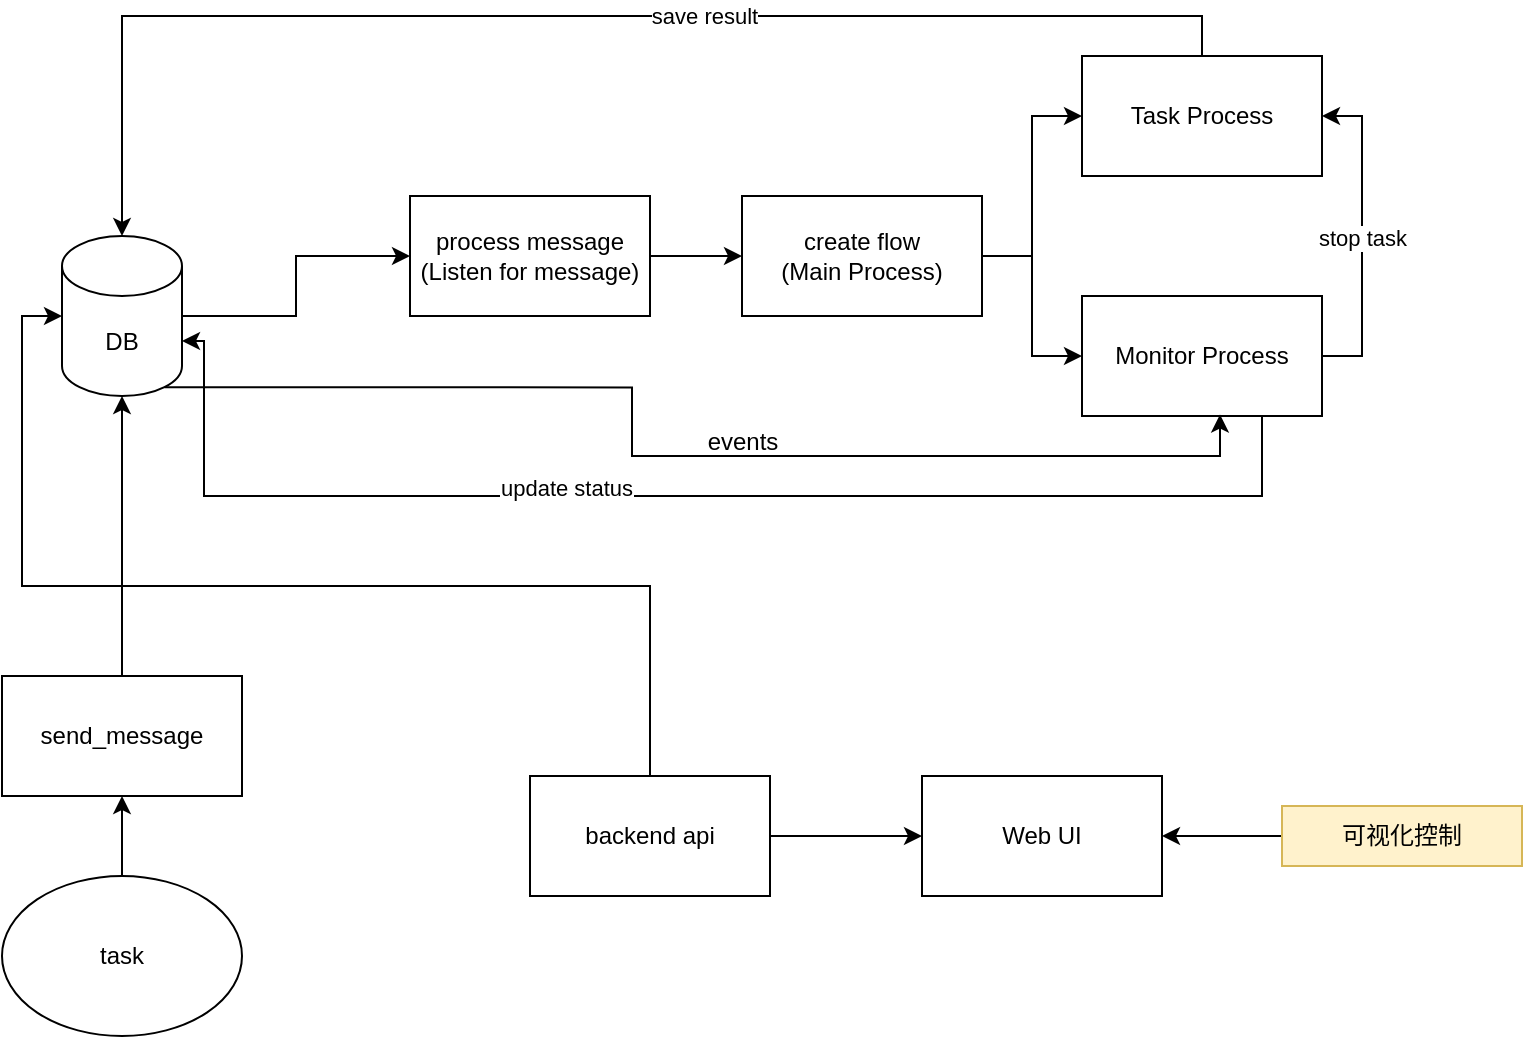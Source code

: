 <mxfile version="24.2.2" type="github">
  <diagram name="第 1 页" id="51GR4-OFMTt2PiQBixg9">
    <mxGraphModel dx="1259" dy="655" grid="1" gridSize="10" guides="1" tooltips="1" connect="1" arrows="1" fold="1" page="1" pageScale="1" pageWidth="827" pageHeight="1169" math="0" shadow="0">
      <root>
        <mxCell id="0" />
        <mxCell id="1" parent="0" />
        <mxCell id="D0us4YBEkCv0PDZvwHhe-9" style="edgeStyle=orthogonalEdgeStyle;rounded=0;orthogonalLoop=1;jettySize=auto;html=1;exitX=1;exitY=0.5;exitDx=0;exitDy=0;exitPerimeter=0;entryX=0;entryY=0.5;entryDx=0;entryDy=0;" edge="1" parent="1" source="D0us4YBEkCv0PDZvwHhe-2" target="D0us4YBEkCv0PDZvwHhe-8">
          <mxGeometry relative="1" as="geometry" />
        </mxCell>
        <mxCell id="D0us4YBEkCv0PDZvwHhe-2" value="DB" style="shape=cylinder3;whiteSpace=wrap;html=1;boundedLbl=1;backgroundOutline=1;size=15;" vertex="1" parent="1">
          <mxGeometry x="120" y="230" width="60" height="80" as="geometry" />
        </mxCell>
        <mxCell id="D0us4YBEkCv0PDZvwHhe-3" value="send_message" style="rounded=0;whiteSpace=wrap;html=1;" vertex="1" parent="1">
          <mxGeometry x="90" y="450" width="120" height="60" as="geometry" />
        </mxCell>
        <mxCell id="D0us4YBEkCv0PDZvwHhe-5" style="edgeStyle=orthogonalEdgeStyle;rounded=0;orthogonalLoop=1;jettySize=auto;html=1;exitX=0.5;exitY=0;exitDx=0;exitDy=0;entryX=0.5;entryY=1;entryDx=0;entryDy=0;" edge="1" parent="1" source="D0us4YBEkCv0PDZvwHhe-4" target="D0us4YBEkCv0PDZvwHhe-3">
          <mxGeometry relative="1" as="geometry" />
        </mxCell>
        <mxCell id="D0us4YBEkCv0PDZvwHhe-4" value="task" style="ellipse;whiteSpace=wrap;html=1;" vertex="1" parent="1">
          <mxGeometry x="90" y="550" width="120" height="80" as="geometry" />
        </mxCell>
        <mxCell id="D0us4YBEkCv0PDZvwHhe-6" style="edgeStyle=orthogonalEdgeStyle;rounded=0;orthogonalLoop=1;jettySize=auto;html=1;exitX=0.5;exitY=0;exitDx=0;exitDy=0;entryX=0.5;entryY=1;entryDx=0;entryDy=0;entryPerimeter=0;" edge="1" parent="1" source="D0us4YBEkCv0PDZvwHhe-3" target="D0us4YBEkCv0PDZvwHhe-2">
          <mxGeometry relative="1" as="geometry" />
        </mxCell>
        <mxCell id="D0us4YBEkCv0PDZvwHhe-11" style="edgeStyle=orthogonalEdgeStyle;rounded=0;orthogonalLoop=1;jettySize=auto;html=1;exitX=1;exitY=0.5;exitDx=0;exitDy=0;" edge="1" parent="1" source="D0us4YBEkCv0PDZvwHhe-8" target="D0us4YBEkCv0PDZvwHhe-10">
          <mxGeometry relative="1" as="geometry" />
        </mxCell>
        <mxCell id="D0us4YBEkCv0PDZvwHhe-8" value="process message&lt;br&gt;(Listen for message)" style="rounded=0;whiteSpace=wrap;html=1;" vertex="1" parent="1">
          <mxGeometry x="294" y="210" width="120" height="60" as="geometry" />
        </mxCell>
        <mxCell id="D0us4YBEkCv0PDZvwHhe-14" style="edgeStyle=orthogonalEdgeStyle;rounded=0;orthogonalLoop=1;jettySize=auto;html=1;exitX=1;exitY=0.5;exitDx=0;exitDy=0;entryX=0;entryY=0.5;entryDx=0;entryDy=0;" edge="1" parent="1" source="D0us4YBEkCv0PDZvwHhe-10" target="D0us4YBEkCv0PDZvwHhe-12">
          <mxGeometry relative="1" as="geometry" />
        </mxCell>
        <mxCell id="D0us4YBEkCv0PDZvwHhe-15" style="edgeStyle=orthogonalEdgeStyle;rounded=0;orthogonalLoop=1;jettySize=auto;html=1;exitX=1;exitY=0.5;exitDx=0;exitDy=0;" edge="1" parent="1" source="D0us4YBEkCv0PDZvwHhe-10" target="D0us4YBEkCv0PDZvwHhe-13">
          <mxGeometry relative="1" as="geometry" />
        </mxCell>
        <mxCell id="D0us4YBEkCv0PDZvwHhe-10" value="create flow&lt;br&gt;(Main Process)" style="rounded=0;whiteSpace=wrap;html=1;" vertex="1" parent="1">
          <mxGeometry x="460" y="210" width="120" height="60" as="geometry" />
        </mxCell>
        <mxCell id="D0us4YBEkCv0PDZvwHhe-12" value="Task Process" style="rounded=0;whiteSpace=wrap;html=1;" vertex="1" parent="1">
          <mxGeometry x="630" y="140" width="120" height="60" as="geometry" />
        </mxCell>
        <mxCell id="D0us4YBEkCv0PDZvwHhe-25" style="edgeStyle=orthogonalEdgeStyle;rounded=0;orthogonalLoop=1;jettySize=auto;html=1;exitX=1;exitY=0.5;exitDx=0;exitDy=0;entryX=1;entryY=0.5;entryDx=0;entryDy=0;" edge="1" parent="1" source="D0us4YBEkCv0PDZvwHhe-13" target="D0us4YBEkCv0PDZvwHhe-12">
          <mxGeometry relative="1" as="geometry" />
        </mxCell>
        <mxCell id="D0us4YBEkCv0PDZvwHhe-26" value="stop task" style="edgeLabel;html=1;align=center;verticalAlign=middle;resizable=0;points=[];" vertex="1" connectable="0" parent="D0us4YBEkCv0PDZvwHhe-25">
          <mxGeometry x="-0.008" relative="1" as="geometry">
            <mxPoint as="offset" />
          </mxGeometry>
        </mxCell>
        <mxCell id="D0us4YBEkCv0PDZvwHhe-31" style="edgeStyle=orthogonalEdgeStyle;rounded=0;orthogonalLoop=1;jettySize=auto;html=1;exitX=0.75;exitY=1;exitDx=0;exitDy=0;entryX=1;entryY=0;entryDx=0;entryDy=52.5;entryPerimeter=0;" edge="1" parent="1" source="D0us4YBEkCv0PDZvwHhe-13" target="D0us4YBEkCv0PDZvwHhe-2">
          <mxGeometry relative="1" as="geometry">
            <mxPoint x="190" y="400" as="targetPoint" />
            <Array as="points">
              <mxPoint x="720" y="360" />
              <mxPoint x="191" y="360" />
              <mxPoint x="191" y="283" />
            </Array>
          </mxGeometry>
        </mxCell>
        <mxCell id="D0us4YBEkCv0PDZvwHhe-32" value="update status" style="edgeLabel;html=1;align=center;verticalAlign=middle;resizable=0;points=[];" vertex="1" connectable="0" parent="D0us4YBEkCv0PDZvwHhe-31">
          <mxGeometry x="0.18" y="-4" relative="1" as="geometry">
            <mxPoint as="offset" />
          </mxGeometry>
        </mxCell>
        <mxCell id="D0us4YBEkCv0PDZvwHhe-13" value="Monitor Process" style="rounded=0;whiteSpace=wrap;html=1;" vertex="1" parent="1">
          <mxGeometry x="630" y="260" width="120" height="60" as="geometry" />
        </mxCell>
        <mxCell id="D0us4YBEkCv0PDZvwHhe-23" style="edgeStyle=orthogonalEdgeStyle;rounded=0;orthogonalLoop=1;jettySize=auto;html=1;exitX=0.855;exitY=1;exitDx=0;exitDy=-4.35;exitPerimeter=0;entryX=0.575;entryY=0.988;entryDx=0;entryDy=0;entryPerimeter=0;" edge="1" parent="1" source="D0us4YBEkCv0PDZvwHhe-2" target="D0us4YBEkCv0PDZvwHhe-13">
          <mxGeometry relative="1" as="geometry" />
        </mxCell>
        <mxCell id="D0us4YBEkCv0PDZvwHhe-24" value="events" style="text;html=1;align=center;verticalAlign=middle;resizable=0;points=[];autosize=1;strokeColor=none;fillColor=none;" vertex="1" parent="1">
          <mxGeometry x="430" y="318" width="60" height="30" as="geometry" />
        </mxCell>
        <mxCell id="D0us4YBEkCv0PDZvwHhe-27" style="edgeStyle=orthogonalEdgeStyle;rounded=0;orthogonalLoop=1;jettySize=auto;html=1;exitX=0.5;exitY=0;exitDx=0;exitDy=0;entryX=0.5;entryY=0;entryDx=0;entryDy=0;entryPerimeter=0;" edge="1" parent="1" source="D0us4YBEkCv0PDZvwHhe-12" target="D0us4YBEkCv0PDZvwHhe-2">
          <mxGeometry relative="1" as="geometry" />
        </mxCell>
        <mxCell id="D0us4YBEkCv0PDZvwHhe-30" value="save result" style="edgeLabel;html=1;align=center;verticalAlign=middle;resizable=0;points=[];" vertex="1" connectable="0" parent="D0us4YBEkCv0PDZvwHhe-27">
          <mxGeometry x="-0.197" relative="1" as="geometry">
            <mxPoint as="offset" />
          </mxGeometry>
        </mxCell>
        <mxCell id="D0us4YBEkCv0PDZvwHhe-36" style="edgeStyle=orthogonalEdgeStyle;rounded=0;orthogonalLoop=1;jettySize=auto;html=1;exitX=1;exitY=0.5;exitDx=0;exitDy=0;entryX=0;entryY=0.5;entryDx=0;entryDy=0;" edge="1" parent="1" source="D0us4YBEkCv0PDZvwHhe-33" target="D0us4YBEkCv0PDZvwHhe-35">
          <mxGeometry relative="1" as="geometry" />
        </mxCell>
        <mxCell id="D0us4YBEkCv0PDZvwHhe-33" value="backend api" style="rounded=0;whiteSpace=wrap;html=1;" vertex="1" parent="1">
          <mxGeometry x="354" y="500" width="120" height="60" as="geometry" />
        </mxCell>
        <mxCell id="D0us4YBEkCv0PDZvwHhe-35" value="Web UI" style="rounded=0;whiteSpace=wrap;html=1;" vertex="1" parent="1">
          <mxGeometry x="550" y="500" width="120" height="60" as="geometry" />
        </mxCell>
        <mxCell id="D0us4YBEkCv0PDZvwHhe-39" style="edgeStyle=orthogonalEdgeStyle;rounded=0;orthogonalLoop=1;jettySize=auto;html=1;exitX=0;exitY=0.5;exitDx=0;exitDy=0;" edge="1" parent="1" source="D0us4YBEkCv0PDZvwHhe-37" target="D0us4YBEkCv0PDZvwHhe-35">
          <mxGeometry relative="1" as="geometry" />
        </mxCell>
        <mxCell id="D0us4YBEkCv0PDZvwHhe-37" value="可视化控制" style="text;html=1;align=center;verticalAlign=middle;whiteSpace=wrap;rounded=0;fillColor=#fff2cc;strokeColor=#d6b656;" vertex="1" parent="1">
          <mxGeometry x="730" y="515" width="120" height="30" as="geometry" />
        </mxCell>
        <mxCell id="D0us4YBEkCv0PDZvwHhe-38" style="edgeStyle=orthogonalEdgeStyle;rounded=0;orthogonalLoop=1;jettySize=auto;html=1;exitX=0.5;exitY=0;exitDx=0;exitDy=0;entryX=0;entryY=0.5;entryDx=0;entryDy=0;entryPerimeter=0;" edge="1" parent="1" source="D0us4YBEkCv0PDZvwHhe-33" target="D0us4YBEkCv0PDZvwHhe-2">
          <mxGeometry relative="1" as="geometry" />
        </mxCell>
      </root>
    </mxGraphModel>
  </diagram>
</mxfile>
